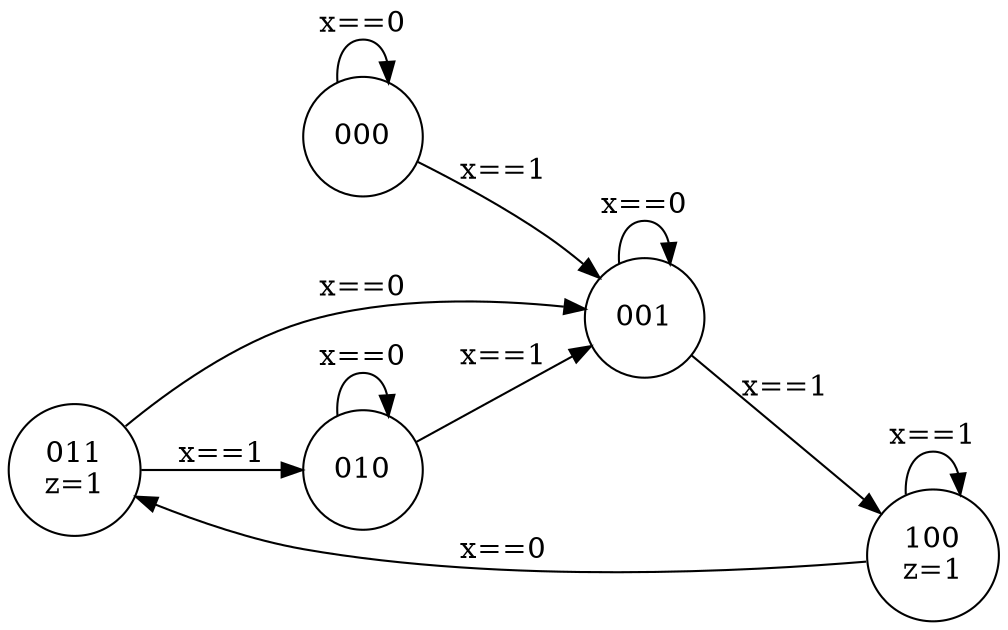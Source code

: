 digraph finite_state_machine {
    node [shape = circle];
    011 [label = "011\nz=1"];
    100 [label = "100\nz=1"];
    rankdir=LR;

    000 -> 000 [label = "x==0"];
    000 -> 001 [label = "x==1"];
    001 -> 001 [label = "x==0"];
    001 -> 100 [label = "x==1"];
    010 -> 010 [label = "x==0"];
    010 -> 001 [label = "x==1"];
    011 -> 001 [label = "x==0"];
    011 -> 010 [label = "x==1"];
    100 -> 011 [label = "x==0"];
    100 -> 100 [label = "x==1"];
}